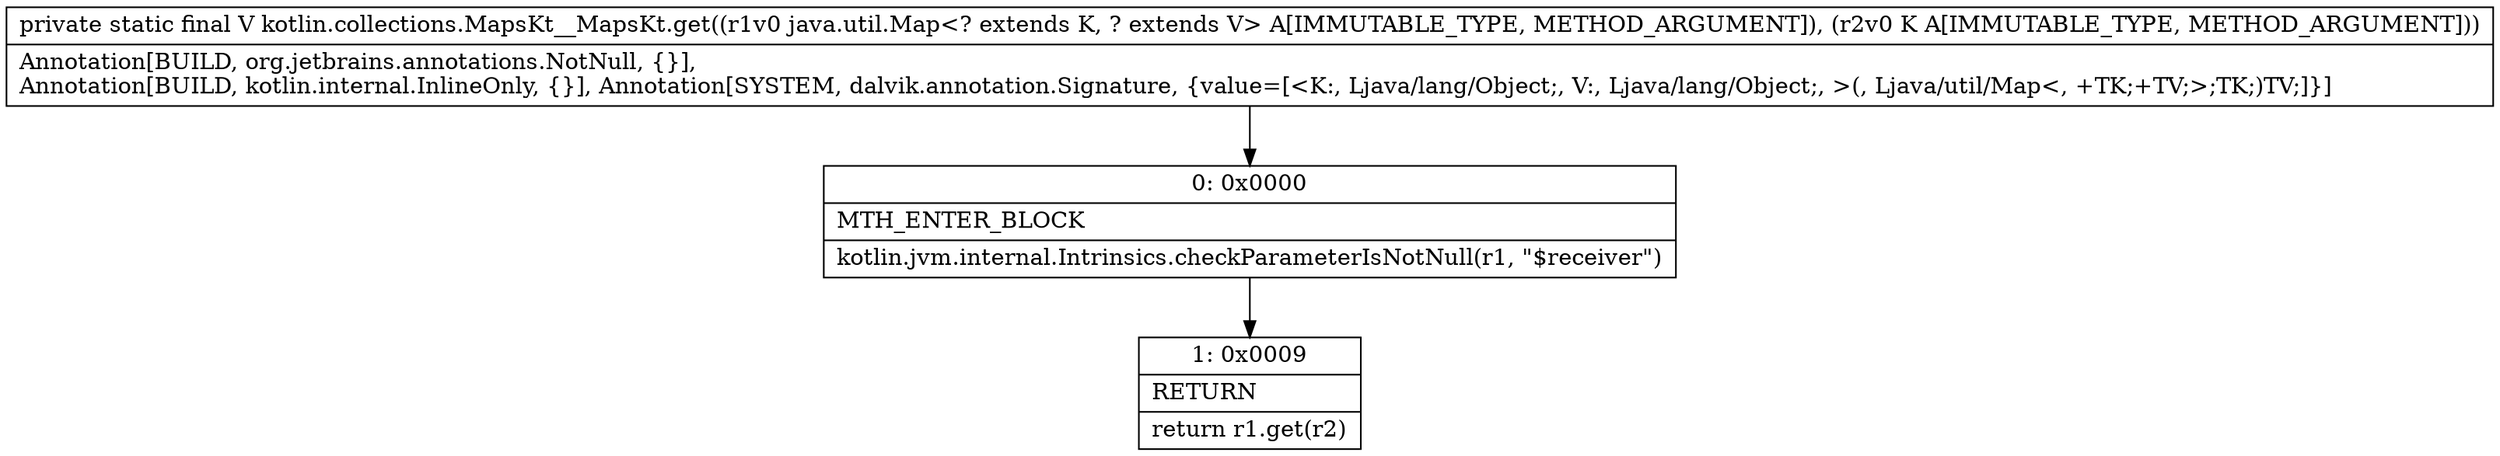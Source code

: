 digraph "CFG forkotlin.collections.MapsKt__MapsKt.get(Ljava\/util\/Map;Ljava\/lang\/Object;)Ljava\/lang\/Object;" {
Node_0 [shape=record,label="{0\:\ 0x0000|MTH_ENTER_BLOCK\l|kotlin.jvm.internal.Intrinsics.checkParameterIsNotNull(r1, \"$receiver\")\l}"];
Node_1 [shape=record,label="{1\:\ 0x0009|RETURN\l|return r1.get(r2)\l}"];
MethodNode[shape=record,label="{private static final V kotlin.collections.MapsKt__MapsKt.get((r1v0 java.util.Map\<? extends K, ? extends V\> A[IMMUTABLE_TYPE, METHOD_ARGUMENT]), (r2v0 K A[IMMUTABLE_TYPE, METHOD_ARGUMENT]))  | Annotation[BUILD, org.jetbrains.annotations.NotNull, \{\}], \lAnnotation[BUILD, kotlin.internal.InlineOnly, \{\}], Annotation[SYSTEM, dalvik.annotation.Signature, \{value=[\<K:, Ljava\/lang\/Object;, V:, Ljava\/lang\/Object;, \>(, Ljava\/util\/Map\<, +TK;+TV;\>;TK;)TV;]\}]\l}"];
MethodNode -> Node_0;
Node_0 -> Node_1;
}

